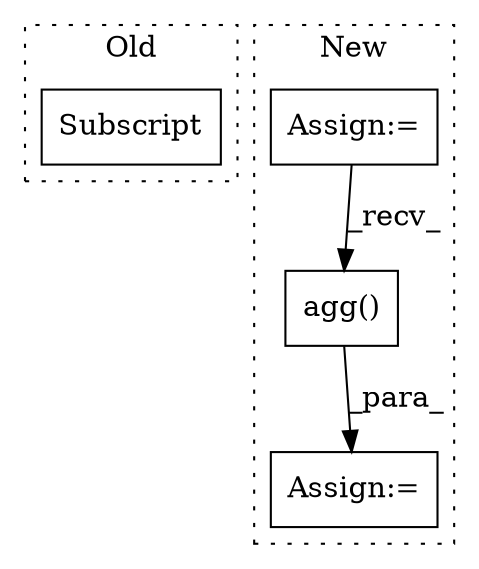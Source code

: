 digraph G {
subgraph cluster0 {
1 [label="Subscript" a="63" s="3734,0" l="18,0" shape="box"];
label = "Old";
style="dotted";
}
subgraph cluster1 {
2 [label="agg()" a="75" s="3144,3187" l="39,1" shape="box"];
3 [label="Assign:=" a="68" s="3364" l="3" shape="box"];
4 [label="Assign:=" a="68" s="3035" l="3" shape="box"];
label = "New";
style="dotted";
}
2 -> 3 [label="_para_"];
4 -> 2 [label="_recv_"];
}